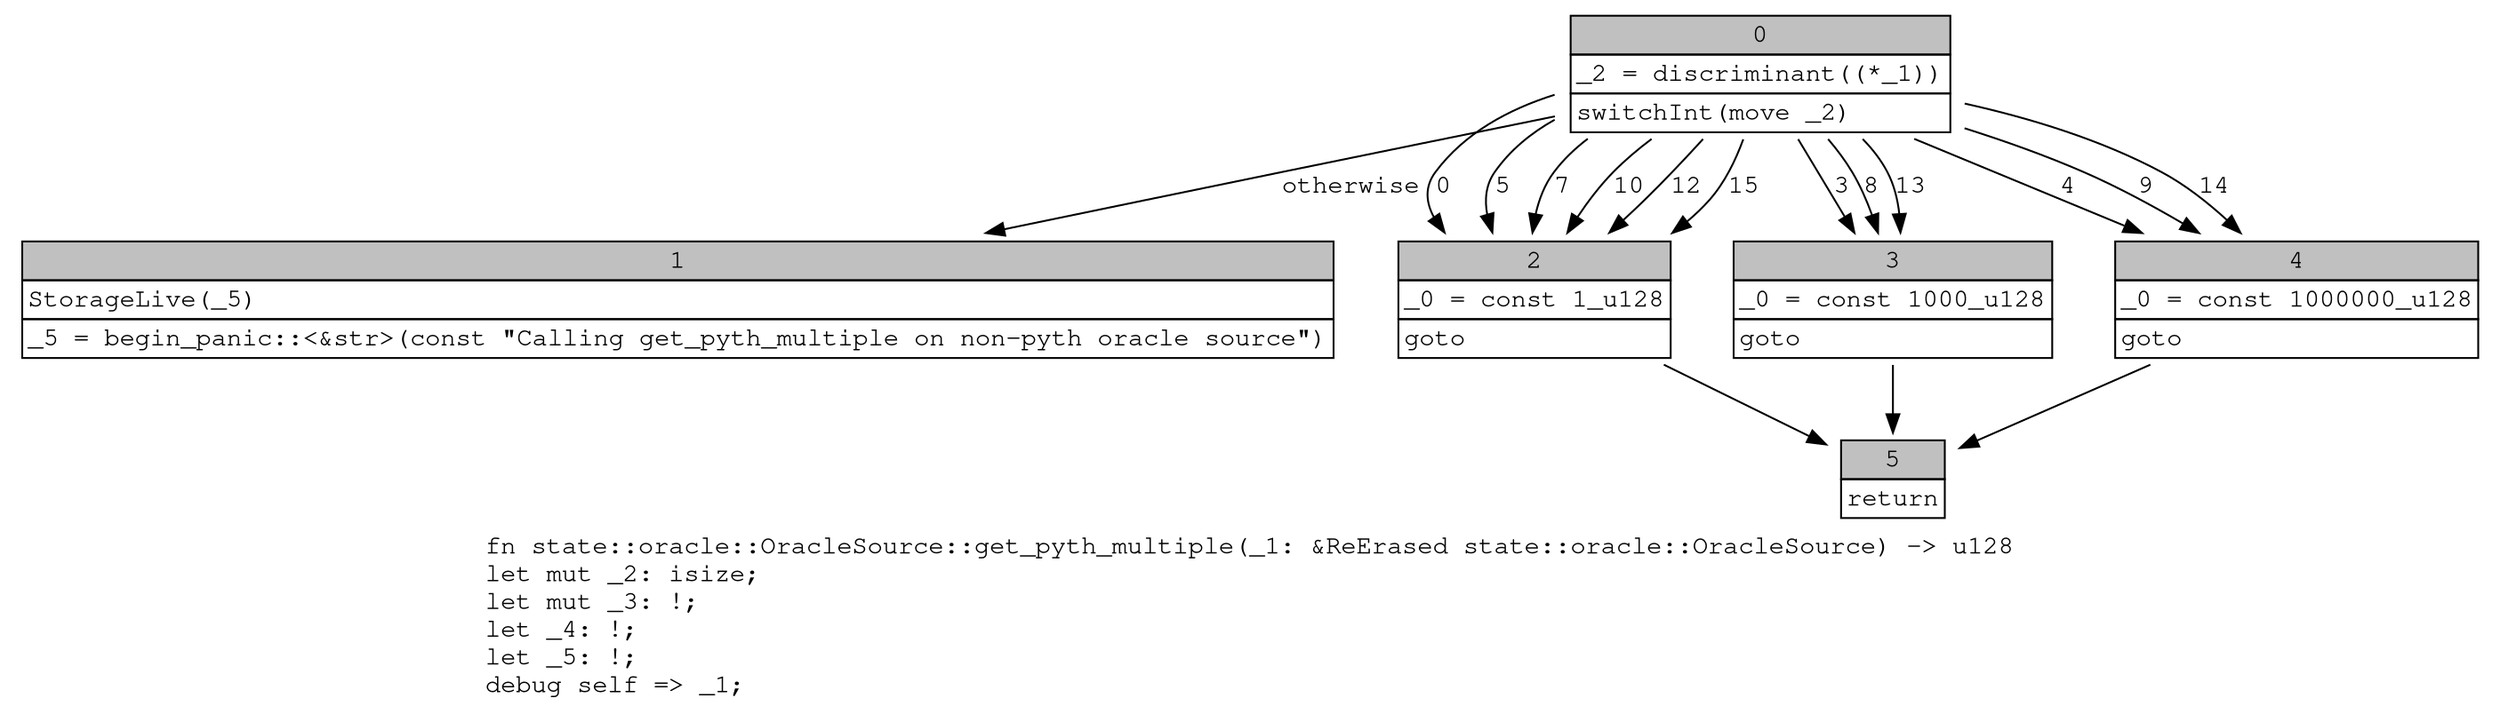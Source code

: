 digraph Mir_0_3506 {
    graph [fontname="Courier, monospace"];
    node [fontname="Courier, monospace"];
    edge [fontname="Courier, monospace"];
    label=<fn state::oracle::OracleSource::get_pyth_multiple(_1: &amp;ReErased state::oracle::OracleSource) -&gt; u128<br align="left"/>let mut _2: isize;<br align="left"/>let mut _3: !;<br align="left"/>let _4: !;<br align="left"/>let _5: !;<br align="left"/>debug self =&gt; _1;<br align="left"/>>;
    bb0__0_3506 [shape="none", label=<<table border="0" cellborder="1" cellspacing="0"><tr><td bgcolor="gray" align="center" colspan="1">0</td></tr><tr><td align="left" balign="left">_2 = discriminant((*_1))<br/></td></tr><tr><td align="left">switchInt(move _2)</td></tr></table>>];
    bb1__0_3506 [shape="none", label=<<table border="0" cellborder="1" cellspacing="0"><tr><td bgcolor="gray" align="center" colspan="1">1</td></tr><tr><td align="left" balign="left">StorageLive(_5)<br/></td></tr><tr><td align="left">_5 = begin_panic::&lt;&amp;str&gt;(const &quot;Calling get_pyth_multiple on non-pyth oracle source&quot;)</td></tr></table>>];
    bb2__0_3506 [shape="none", label=<<table border="0" cellborder="1" cellspacing="0"><tr><td bgcolor="gray" align="center" colspan="1">2</td></tr><tr><td align="left" balign="left">_0 = const 1_u128<br/></td></tr><tr><td align="left">goto</td></tr></table>>];
    bb3__0_3506 [shape="none", label=<<table border="0" cellborder="1" cellspacing="0"><tr><td bgcolor="gray" align="center" colspan="1">3</td></tr><tr><td align="left" balign="left">_0 = const 1000_u128<br/></td></tr><tr><td align="left">goto</td></tr></table>>];
    bb4__0_3506 [shape="none", label=<<table border="0" cellborder="1" cellspacing="0"><tr><td bgcolor="gray" align="center" colspan="1">4</td></tr><tr><td align="left" balign="left">_0 = const 1000000_u128<br/></td></tr><tr><td align="left">goto</td></tr></table>>];
    bb5__0_3506 [shape="none", label=<<table border="0" cellborder="1" cellspacing="0"><tr><td bgcolor="gray" align="center" colspan="1">5</td></tr><tr><td align="left">return</td></tr></table>>];
    bb0__0_3506 -> bb2__0_3506 [label="0"];
    bb0__0_3506 -> bb3__0_3506 [label="3"];
    bb0__0_3506 -> bb4__0_3506 [label="4"];
    bb0__0_3506 -> bb2__0_3506 [label="5"];
    bb0__0_3506 -> bb2__0_3506 [label="7"];
    bb0__0_3506 -> bb3__0_3506 [label="8"];
    bb0__0_3506 -> bb4__0_3506 [label="9"];
    bb0__0_3506 -> bb2__0_3506 [label="10"];
    bb0__0_3506 -> bb2__0_3506 [label="12"];
    bb0__0_3506 -> bb3__0_3506 [label="13"];
    bb0__0_3506 -> bb4__0_3506 [label="14"];
    bb0__0_3506 -> bb2__0_3506 [label="15"];
    bb0__0_3506 -> bb1__0_3506 [label="otherwise"];
    bb2__0_3506 -> bb5__0_3506 [label=""];
    bb3__0_3506 -> bb5__0_3506 [label=""];
    bb4__0_3506 -> bb5__0_3506 [label=""];
}
